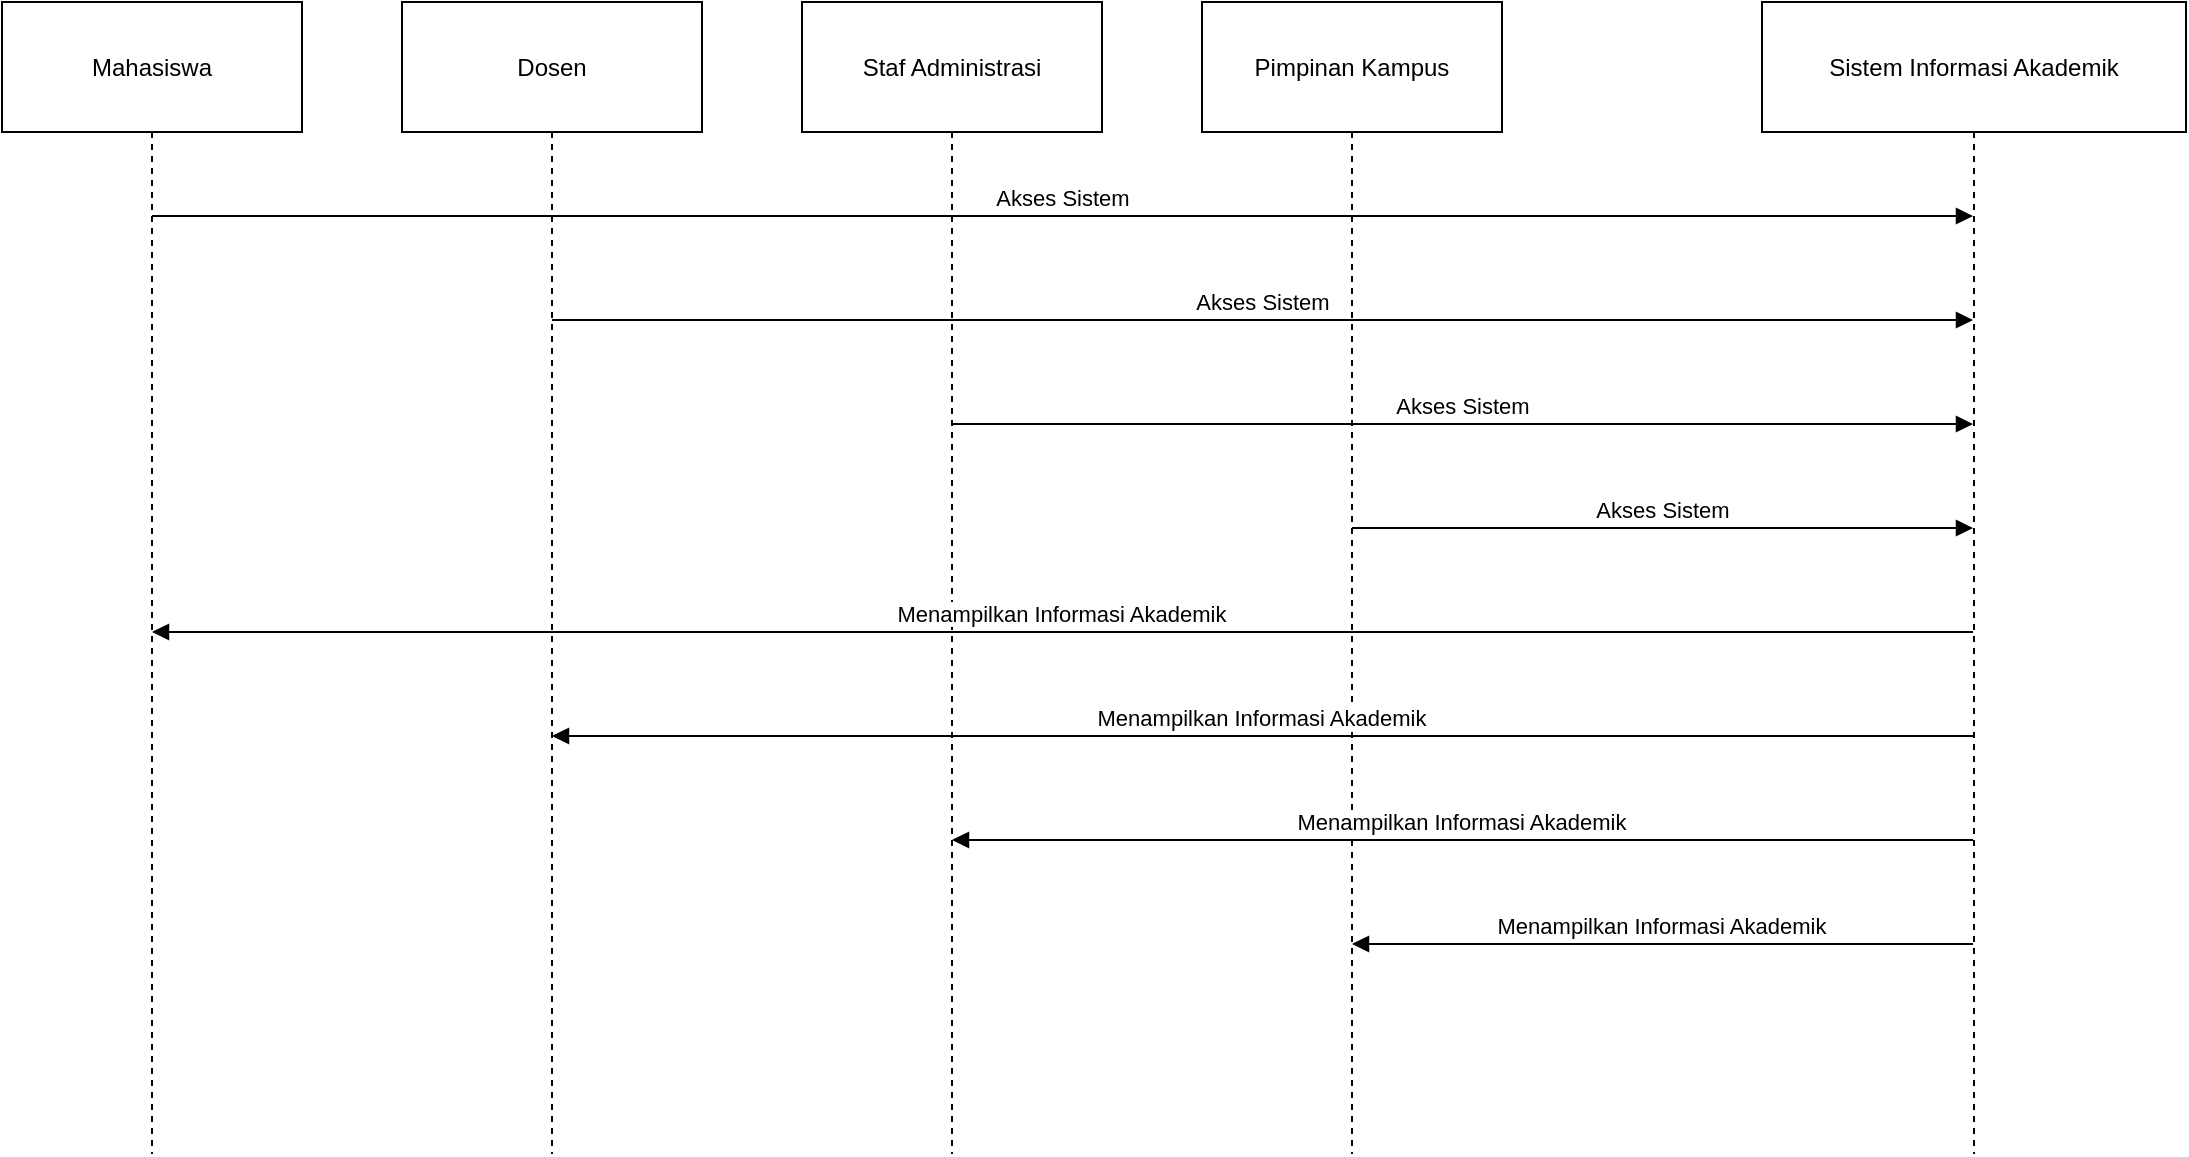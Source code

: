 <mxfile version="22.0.8" type="github">
  <diagram name="Page-1" id="ZTQ70_7obFPSgR4wB237">
    <mxGraphModel>
      <root>
        <mxCell id="0" />
        <mxCell id="1" parent="0" />
        <mxCell id="2" value="Mahasiswa" style="shape=umlLifeline;perimeter=lifelinePerimeter;whiteSpace=wrap;container=1;dropTarget=0;collapsible=0;recursiveResize=0;outlineConnect=0;portConstraint=eastwest;newEdgeStyle={&quot;edgeStyle&quot;:&quot;elbowEdgeStyle&quot;,&quot;elbow&quot;:&quot;vertical&quot;,&quot;curved&quot;:0,&quot;rounded&quot;:0};size=65;" vertex="1" parent="1">
          <mxGeometry width="150" height="576" as="geometry" />
        </mxCell>
        <mxCell id="3" value="Dosen" style="shape=umlLifeline;perimeter=lifelinePerimeter;whiteSpace=wrap;container=1;dropTarget=0;collapsible=0;recursiveResize=0;outlineConnect=0;portConstraint=eastwest;newEdgeStyle={&quot;edgeStyle&quot;:&quot;elbowEdgeStyle&quot;,&quot;elbow&quot;:&quot;vertical&quot;,&quot;curved&quot;:0,&quot;rounded&quot;:0};size=65;" vertex="1" parent="1">
          <mxGeometry x="200" width="150" height="576" as="geometry" />
        </mxCell>
        <mxCell id="4" value="Staf Administrasi" style="shape=umlLifeline;perimeter=lifelinePerimeter;whiteSpace=wrap;container=1;dropTarget=0;collapsible=0;recursiveResize=0;outlineConnect=0;portConstraint=eastwest;newEdgeStyle={&quot;edgeStyle&quot;:&quot;elbowEdgeStyle&quot;,&quot;elbow&quot;:&quot;vertical&quot;,&quot;curved&quot;:0,&quot;rounded&quot;:0};size=65;" vertex="1" parent="1">
          <mxGeometry x="400" width="150" height="576" as="geometry" />
        </mxCell>
        <mxCell id="5" value="Pimpinan Kampus" style="shape=umlLifeline;perimeter=lifelinePerimeter;whiteSpace=wrap;container=1;dropTarget=0;collapsible=0;recursiveResize=0;outlineConnect=0;portConstraint=eastwest;newEdgeStyle={&quot;edgeStyle&quot;:&quot;elbowEdgeStyle&quot;,&quot;elbow&quot;:&quot;vertical&quot;,&quot;curved&quot;:0,&quot;rounded&quot;:0};size=65;" vertex="1" parent="1">
          <mxGeometry x="600" width="150" height="576" as="geometry" />
        </mxCell>
        <mxCell id="6" value="Sistem Informasi Akademik" style="shape=umlLifeline;perimeter=lifelinePerimeter;whiteSpace=wrap;container=1;dropTarget=0;collapsible=0;recursiveResize=0;outlineConnect=0;portConstraint=eastwest;newEdgeStyle={&quot;edgeStyle&quot;:&quot;elbowEdgeStyle&quot;,&quot;elbow&quot;:&quot;vertical&quot;,&quot;curved&quot;:0,&quot;rounded&quot;:0};size=65;" vertex="1" parent="1">
          <mxGeometry x="880" width="212" height="576" as="geometry" />
        </mxCell>
        <mxCell id="7" value="Akses Sistem" style="verticalAlign=bottom;endArrow=block;edgeStyle=elbowEdgeStyle;elbow=vertical;curved=0;rounded=0;" edge="1" parent="1" source="2" target="6">
          <mxGeometry relative="1" as="geometry">
            <Array as="points">
              <mxPoint x="541" y="107" />
            </Array>
          </mxGeometry>
        </mxCell>
        <mxCell id="8" value="Akses Sistem" style="verticalAlign=bottom;endArrow=block;edgeStyle=elbowEdgeStyle;elbow=vertical;curved=0;rounded=0;" edge="1" parent="1" source="3" target="6">
          <mxGeometry relative="1" as="geometry">
            <Array as="points">
              <mxPoint x="641" y="159" />
            </Array>
          </mxGeometry>
        </mxCell>
        <mxCell id="9" value="Akses Sistem" style="verticalAlign=bottom;endArrow=block;edgeStyle=elbowEdgeStyle;elbow=vertical;curved=0;rounded=0;" edge="1" parent="1" source="4" target="6">
          <mxGeometry relative="1" as="geometry">
            <Array as="points">
              <mxPoint x="741" y="211" />
            </Array>
          </mxGeometry>
        </mxCell>
        <mxCell id="10" value="Akses Sistem" style="verticalAlign=bottom;endArrow=block;edgeStyle=elbowEdgeStyle;elbow=vertical;curved=0;rounded=0;" edge="1" parent="1" source="5" target="6">
          <mxGeometry relative="1" as="geometry">
            <Array as="points">
              <mxPoint x="841" y="263" />
            </Array>
          </mxGeometry>
        </mxCell>
        <mxCell id="11" value="Menampilkan Informasi Akademik" style="verticalAlign=bottom;endArrow=block;edgeStyle=elbowEdgeStyle;elbow=vertical;curved=0;rounded=0;" edge="1" parent="1" source="6" target="2">
          <mxGeometry relative="1" as="geometry">
            <Array as="points">
              <mxPoint x="541" y="315" />
            </Array>
          </mxGeometry>
        </mxCell>
        <mxCell id="12" value="Menampilkan Informasi Akademik" style="verticalAlign=bottom;endArrow=block;edgeStyle=elbowEdgeStyle;elbow=vertical;curved=0;rounded=0;" edge="1" parent="1" source="6" target="3">
          <mxGeometry relative="1" as="geometry">
            <Array as="points">
              <mxPoint x="641" y="367" />
            </Array>
          </mxGeometry>
        </mxCell>
        <mxCell id="13" value="Menampilkan Informasi Akademik" style="verticalAlign=bottom;endArrow=block;edgeStyle=elbowEdgeStyle;elbow=vertical;curved=0;rounded=0;" edge="1" parent="1" source="6" target="4">
          <mxGeometry relative="1" as="geometry">
            <Array as="points">
              <mxPoint x="741" y="419" />
            </Array>
          </mxGeometry>
        </mxCell>
        <mxCell id="14" value="Menampilkan Informasi Akademik" style="verticalAlign=bottom;endArrow=block;edgeStyle=elbowEdgeStyle;elbow=vertical;curved=0;rounded=0;" edge="1" parent="1" source="6" target="5">
          <mxGeometry relative="1" as="geometry">
            <Array as="points">
              <mxPoint x="841" y="471" />
            </Array>
          </mxGeometry>
        </mxCell>
      </root>
    </mxGraphModel>
  </diagram>
</mxfile>

